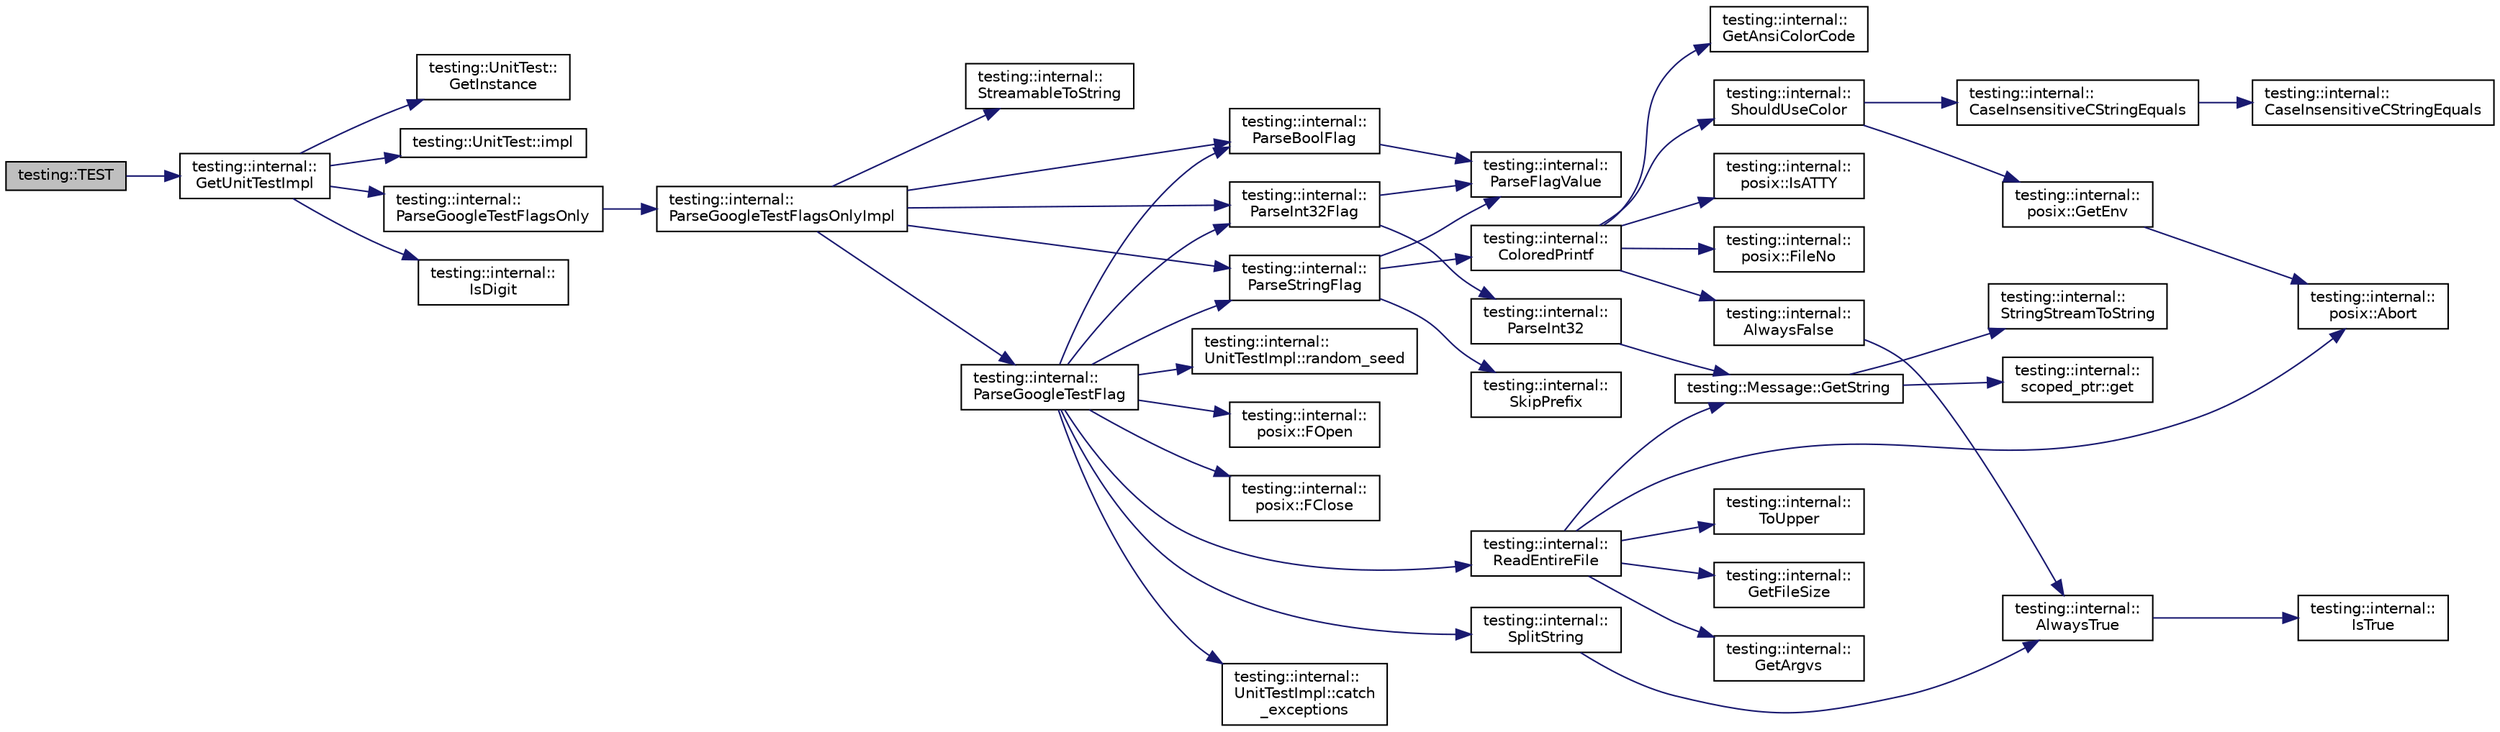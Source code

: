 digraph "testing::TEST"
{
  edge [fontname="Helvetica",fontsize="10",labelfontname="Helvetica",labelfontsize="10"];
  node [fontname="Helvetica",fontsize="10",shape=record];
  rankdir="LR";
  Node1470 [label="testing::TEST",height=0.2,width=0.4,color="black", fillcolor="grey75", style="filled", fontcolor="black"];
  Node1470 -> Node1471 [color="midnightblue",fontsize="10",style="solid",fontname="Helvetica"];
  Node1471 [label="testing::internal::\lGetUnitTestImpl",height=0.2,width=0.4,color="black", fillcolor="white", style="filled",URL="$d0/da7/namespacetesting_1_1internal.html#a9bd0caf5d16512de38b39599c13ee634"];
  Node1471 -> Node1472 [color="midnightblue",fontsize="10",style="solid",fontname="Helvetica"];
  Node1472 [label="testing::UnitTest::\lGetInstance",height=0.2,width=0.4,color="black", fillcolor="white", style="filled",URL="$d7/d47/classtesting_1_1_unit_test.html#a24192400b70b3b946746954e9574fb8e"];
  Node1471 -> Node1473 [color="midnightblue",fontsize="10",style="solid",fontname="Helvetica"];
  Node1473 [label="testing::UnitTest::impl",height=0.2,width=0.4,color="black", fillcolor="white", style="filled",URL="$d7/d47/classtesting_1_1_unit_test.html#a4df5d11a58affb337d7fa62eaa07690e"];
  Node1471 -> Node1474 [color="midnightblue",fontsize="10",style="solid",fontname="Helvetica"];
  Node1474 [label="testing::internal::\lParseGoogleTestFlagsOnly",height=0.2,width=0.4,color="black", fillcolor="white", style="filled",URL="$d0/da7/namespacetesting_1_1internal.html#a472880afbcc592a41e3d623e2dec8412"];
  Node1474 -> Node1475 [color="midnightblue",fontsize="10",style="solid",fontname="Helvetica"];
  Node1475 [label="testing::internal::\lParseGoogleTestFlagsOnlyImpl",height=0.2,width=0.4,color="black", fillcolor="white", style="filled",URL="$d0/da7/namespacetesting_1_1internal.html#ae4c46ce8c3d016848fff52cc5133f2ac"];
  Node1475 -> Node1476 [color="midnightblue",fontsize="10",style="solid",fontname="Helvetica"];
  Node1476 [label="testing::internal::\lStreamableToString",height=0.2,width=0.4,color="black", fillcolor="white", style="filled",URL="$d0/da7/namespacetesting_1_1internal.html#aad4beed95d0846e6ffc5da0978ef3bb9"];
  Node1475 -> Node1477 [color="midnightblue",fontsize="10",style="solid",fontname="Helvetica"];
  Node1477 [label="testing::internal::\lParseBoolFlag",height=0.2,width=0.4,color="black", fillcolor="white", style="filled",URL="$d0/da7/namespacetesting_1_1internal.html#ada3b98e7cfe93f4ba2053c470d9e3e51"];
  Node1477 -> Node1478 [color="midnightblue",fontsize="10",style="solid",fontname="Helvetica"];
  Node1478 [label="testing::internal::\lParseFlagValue",height=0.2,width=0.4,color="black", fillcolor="white", style="filled",URL="$d0/da7/namespacetesting_1_1internal.html#a8bfd56af5e4a89bfb76f7e1723e41b03"];
  Node1475 -> Node1479 [color="midnightblue",fontsize="10",style="solid",fontname="Helvetica"];
  Node1479 [label="testing::internal::\lParseInt32Flag",height=0.2,width=0.4,color="black", fillcolor="white", style="filled",URL="$d0/da7/namespacetesting_1_1internal.html#ae3449e173767750b613114ceac6d916a"];
  Node1479 -> Node1478 [color="midnightblue",fontsize="10",style="solid",fontname="Helvetica"];
  Node1479 -> Node1480 [color="midnightblue",fontsize="10",style="solid",fontname="Helvetica"];
  Node1480 [label="testing::internal::\lParseInt32",height=0.2,width=0.4,color="black", fillcolor="white", style="filled",URL="$d0/da7/namespacetesting_1_1internal.html#ac06fc81336a3d80755f4020d34321766"];
  Node1480 -> Node1481 [color="midnightblue",fontsize="10",style="solid",fontname="Helvetica"];
  Node1481 [label="testing::Message::GetString",height=0.2,width=0.4,color="black", fillcolor="white", style="filled",URL="$d2/da9/classtesting_1_1_message.html#a2cdc4df62bdcc9df37651a1cf527704e"];
  Node1481 -> Node1482 [color="midnightblue",fontsize="10",style="solid",fontname="Helvetica"];
  Node1482 [label="testing::internal::\lStringStreamToString",height=0.2,width=0.4,color="black", fillcolor="white", style="filled",URL="$d0/da7/namespacetesting_1_1internal.html#ac0a2b7f69fc829d80a39e925b6417e39"];
  Node1481 -> Node1483 [color="midnightblue",fontsize="10",style="solid",fontname="Helvetica"];
  Node1483 [label="testing::internal::\lscoped_ptr::get",height=0.2,width=0.4,color="black", fillcolor="white", style="filled",URL="$de/d6a/classtesting_1_1internal_1_1scoped__ptr.html#aa5984291e12453f1e81b7676d1fa26fd"];
  Node1475 -> Node1484 [color="midnightblue",fontsize="10",style="solid",fontname="Helvetica"];
  Node1484 [label="testing::internal::\lParseStringFlag",height=0.2,width=0.4,color="black", fillcolor="white", style="filled",URL="$d0/da7/namespacetesting_1_1internal.html#aa4ce312efaaf7a97aac2303173afe021"];
  Node1484 -> Node1478 [color="midnightblue",fontsize="10",style="solid",fontname="Helvetica"];
  Node1484 -> Node1485 [color="midnightblue",fontsize="10",style="solid",fontname="Helvetica"];
  Node1485 [label="testing::internal::\lSkipPrefix",height=0.2,width=0.4,color="black", fillcolor="white", style="filled",URL="$d0/da7/namespacetesting_1_1internal.html#a244d9a3765727306b597b8992ab84036"];
  Node1484 -> Node1486 [color="midnightblue",fontsize="10",style="solid",fontname="Helvetica"];
  Node1486 [label="testing::internal::\lColoredPrintf",height=0.2,width=0.4,color="black", fillcolor="white", style="filled",URL="$d0/da7/namespacetesting_1_1internal.html#adef3055706176001364e54eb73a87e31"];
  Node1486 -> Node1487 [color="midnightblue",fontsize="10",style="solid",fontname="Helvetica"];
  Node1487 [label="testing::internal::\lAlwaysFalse",height=0.2,width=0.4,color="black", fillcolor="white", style="filled",URL="$d0/da7/namespacetesting_1_1internal.html#a4b24c851ab13569b1b15b3d259b60d2e"];
  Node1487 -> Node1488 [color="midnightblue",fontsize="10",style="solid",fontname="Helvetica"];
  Node1488 [label="testing::internal::\lAlwaysTrue",height=0.2,width=0.4,color="black", fillcolor="white", style="filled",URL="$d0/da7/namespacetesting_1_1internal.html#a922c9da63cd4bf94fc473b9ecac76414"];
  Node1488 -> Node1489 [color="midnightblue",fontsize="10",style="solid",fontname="Helvetica"];
  Node1489 [label="testing::internal::\lIsTrue",height=0.2,width=0.4,color="black", fillcolor="white", style="filled",URL="$d0/da7/namespacetesting_1_1internal.html#a527b9bcc13669b9a16400c8514266254"];
  Node1486 -> Node1490 [color="midnightblue",fontsize="10",style="solid",fontname="Helvetica"];
  Node1490 [label="testing::internal::\lShouldUseColor",height=0.2,width=0.4,color="black", fillcolor="white", style="filled",URL="$d0/da7/namespacetesting_1_1internal.html#ac1db1b4603967a6c4404f31cbbac31a6"];
  Node1490 -> Node1491 [color="midnightblue",fontsize="10",style="solid",fontname="Helvetica"];
  Node1491 [label="testing::internal::\lCaseInsensitiveCStringEquals",height=0.2,width=0.4,color="black", fillcolor="white", style="filled",URL="$d0/da7/namespacetesting_1_1internal.html#aebfd0cd34de52d7973a5b2d03ba848cf"];
  Node1491 -> Node1492 [color="midnightblue",fontsize="10",style="solid",fontname="Helvetica"];
  Node1492 [label="testing::internal::\lCaseInsensitiveCStringEquals",height=0.2,width=0.4,color="black", fillcolor="white", style="filled",URL="$d0/da7/namespacetesting_1_1internal.html#ad5b31f61a3cc5b4226d3560f5b48f4dd"];
  Node1490 -> Node1493 [color="midnightblue",fontsize="10",style="solid",fontname="Helvetica"];
  Node1493 [label="testing::internal::\lposix::GetEnv",height=0.2,width=0.4,color="black", fillcolor="white", style="filled",URL="$d0/d81/namespacetesting_1_1internal_1_1posix.html#a1d5e3da5a27eed25986859fa83cafe95"];
  Node1493 -> Node1494 [color="midnightblue",fontsize="10",style="solid",fontname="Helvetica"];
  Node1494 [label="testing::internal::\lposix::Abort",height=0.2,width=0.4,color="black", fillcolor="white", style="filled",URL="$d0/d81/namespacetesting_1_1internal_1_1posix.html#a69b8278c59359dd6a6f941b4643db9fb"];
  Node1486 -> Node1495 [color="midnightblue",fontsize="10",style="solid",fontname="Helvetica"];
  Node1495 [label="testing::internal::\lposix::IsATTY",height=0.2,width=0.4,color="black", fillcolor="white", style="filled",URL="$d0/d81/namespacetesting_1_1internal_1_1posix.html#a16ebe936b3a8ea462a94191635aedc27"];
  Node1486 -> Node1496 [color="midnightblue",fontsize="10",style="solid",fontname="Helvetica"];
  Node1496 [label="testing::internal::\lposix::FileNo",height=0.2,width=0.4,color="black", fillcolor="white", style="filled",URL="$d0/d81/namespacetesting_1_1internal_1_1posix.html#a3117b067e1f942a2031e666953120ccc"];
  Node1486 -> Node1497 [color="midnightblue",fontsize="10",style="solid",fontname="Helvetica"];
  Node1497 [label="testing::internal::\lGetAnsiColorCode",height=0.2,width=0.4,color="black", fillcolor="white", style="filled",URL="$d0/da7/namespacetesting_1_1internal.html#a0aefb9deb60e90f19c236559837303d8"];
  Node1475 -> Node1498 [color="midnightblue",fontsize="10",style="solid",fontname="Helvetica"];
  Node1498 [label="testing::internal::\lParseGoogleTestFlag",height=0.2,width=0.4,color="black", fillcolor="white", style="filled",URL="$d0/da7/namespacetesting_1_1internal.html#afccff08aa2b1ede0dd32c1364a5dee42"];
  Node1498 -> Node1477 [color="midnightblue",fontsize="10",style="solid",fontname="Helvetica"];
  Node1498 -> Node1499 [color="midnightblue",fontsize="10",style="solid",fontname="Helvetica"];
  Node1499 [label="testing::internal::\lUnitTestImpl::catch\l_exceptions",height=0.2,width=0.4,color="black", fillcolor="white", style="filled",URL="$d7/dda/classtesting_1_1internal_1_1_unit_test_impl.html#aa311b980783a9cfb547831f7b19e3f3a"];
  Node1498 -> Node1484 [color="midnightblue",fontsize="10",style="solid",fontname="Helvetica"];
  Node1498 -> Node1479 [color="midnightblue",fontsize="10",style="solid",fontname="Helvetica"];
  Node1498 -> Node1500 [color="midnightblue",fontsize="10",style="solid",fontname="Helvetica"];
  Node1500 [label="testing::internal::\lUnitTestImpl::random_seed",height=0.2,width=0.4,color="black", fillcolor="white", style="filled",URL="$d7/dda/classtesting_1_1internal_1_1_unit_test_impl.html#a625b9fb6d17b008c44fc902255e6343c"];
  Node1498 -> Node1501 [color="midnightblue",fontsize="10",style="solid",fontname="Helvetica"];
  Node1501 [label="testing::internal::\lposix::FOpen",height=0.2,width=0.4,color="black", fillcolor="white", style="filled",URL="$d0/d81/namespacetesting_1_1internal_1_1posix.html#a4042201dcc4932641d484e7ddf94de7d"];
  Node1498 -> Node1502 [color="midnightblue",fontsize="10",style="solid",fontname="Helvetica"];
  Node1502 [label="testing::internal::\lReadEntireFile",height=0.2,width=0.4,color="black", fillcolor="white", style="filled",URL="$d0/da7/namespacetesting_1_1internal.html#a2cc0be60c54a8701423fe5297e1349ee"];
  Node1502 -> Node1503 [color="midnightblue",fontsize="10",style="solid",fontname="Helvetica"];
  Node1503 [label="testing::internal::\lGetFileSize",height=0.2,width=0.4,color="black", fillcolor="white", style="filled",URL="$d0/da7/namespacetesting_1_1internal.html#a06ca3f65f5e85c9ce7299b9e4cd52408"];
  Node1502 -> Node1504 [color="midnightblue",fontsize="10",style="solid",fontname="Helvetica"];
  Node1504 [label="testing::internal::\lGetArgvs",height=0.2,width=0.4,color="black", fillcolor="white", style="filled",URL="$d0/da7/namespacetesting_1_1internal.html#a344160f771a3b754fa4e54b6e9846b23"];
  Node1502 -> Node1494 [color="midnightblue",fontsize="10",style="solid",fontname="Helvetica"];
  Node1502 -> Node1505 [color="midnightblue",fontsize="10",style="solid",fontname="Helvetica"];
  Node1505 [label="testing::internal::\lToUpper",height=0.2,width=0.4,color="black", fillcolor="white", style="filled",URL="$d0/da7/namespacetesting_1_1internal.html#ac1b876a8133895bd553d4780ecaa1e3a"];
  Node1502 -> Node1481 [color="midnightblue",fontsize="10",style="solid",fontname="Helvetica"];
  Node1498 -> Node1506 [color="midnightblue",fontsize="10",style="solid",fontname="Helvetica"];
  Node1506 [label="testing::internal::\lposix::FClose",height=0.2,width=0.4,color="black", fillcolor="white", style="filled",URL="$d0/d81/namespacetesting_1_1internal_1_1posix.html#af4beeaaa8d62916d5e3b644a1ddfbd6b"];
  Node1498 -> Node1507 [color="midnightblue",fontsize="10",style="solid",fontname="Helvetica"];
  Node1507 [label="testing::internal::\lSplitString",height=0.2,width=0.4,color="black", fillcolor="white", style="filled",URL="$d0/da7/namespacetesting_1_1internal.html#a8eb8eddf760375a490e007b20777ec56"];
  Node1507 -> Node1488 [color="midnightblue",fontsize="10",style="solid",fontname="Helvetica"];
  Node1471 -> Node1508 [color="midnightblue",fontsize="10",style="solid",fontname="Helvetica"];
  Node1508 [label="testing::internal::\lIsDigit",height=0.2,width=0.4,color="black", fillcolor="white", style="filled",URL="$d0/da7/namespacetesting_1_1internal.html#a4bd96b7fa6486802d33ddc217af55a39"];
}
